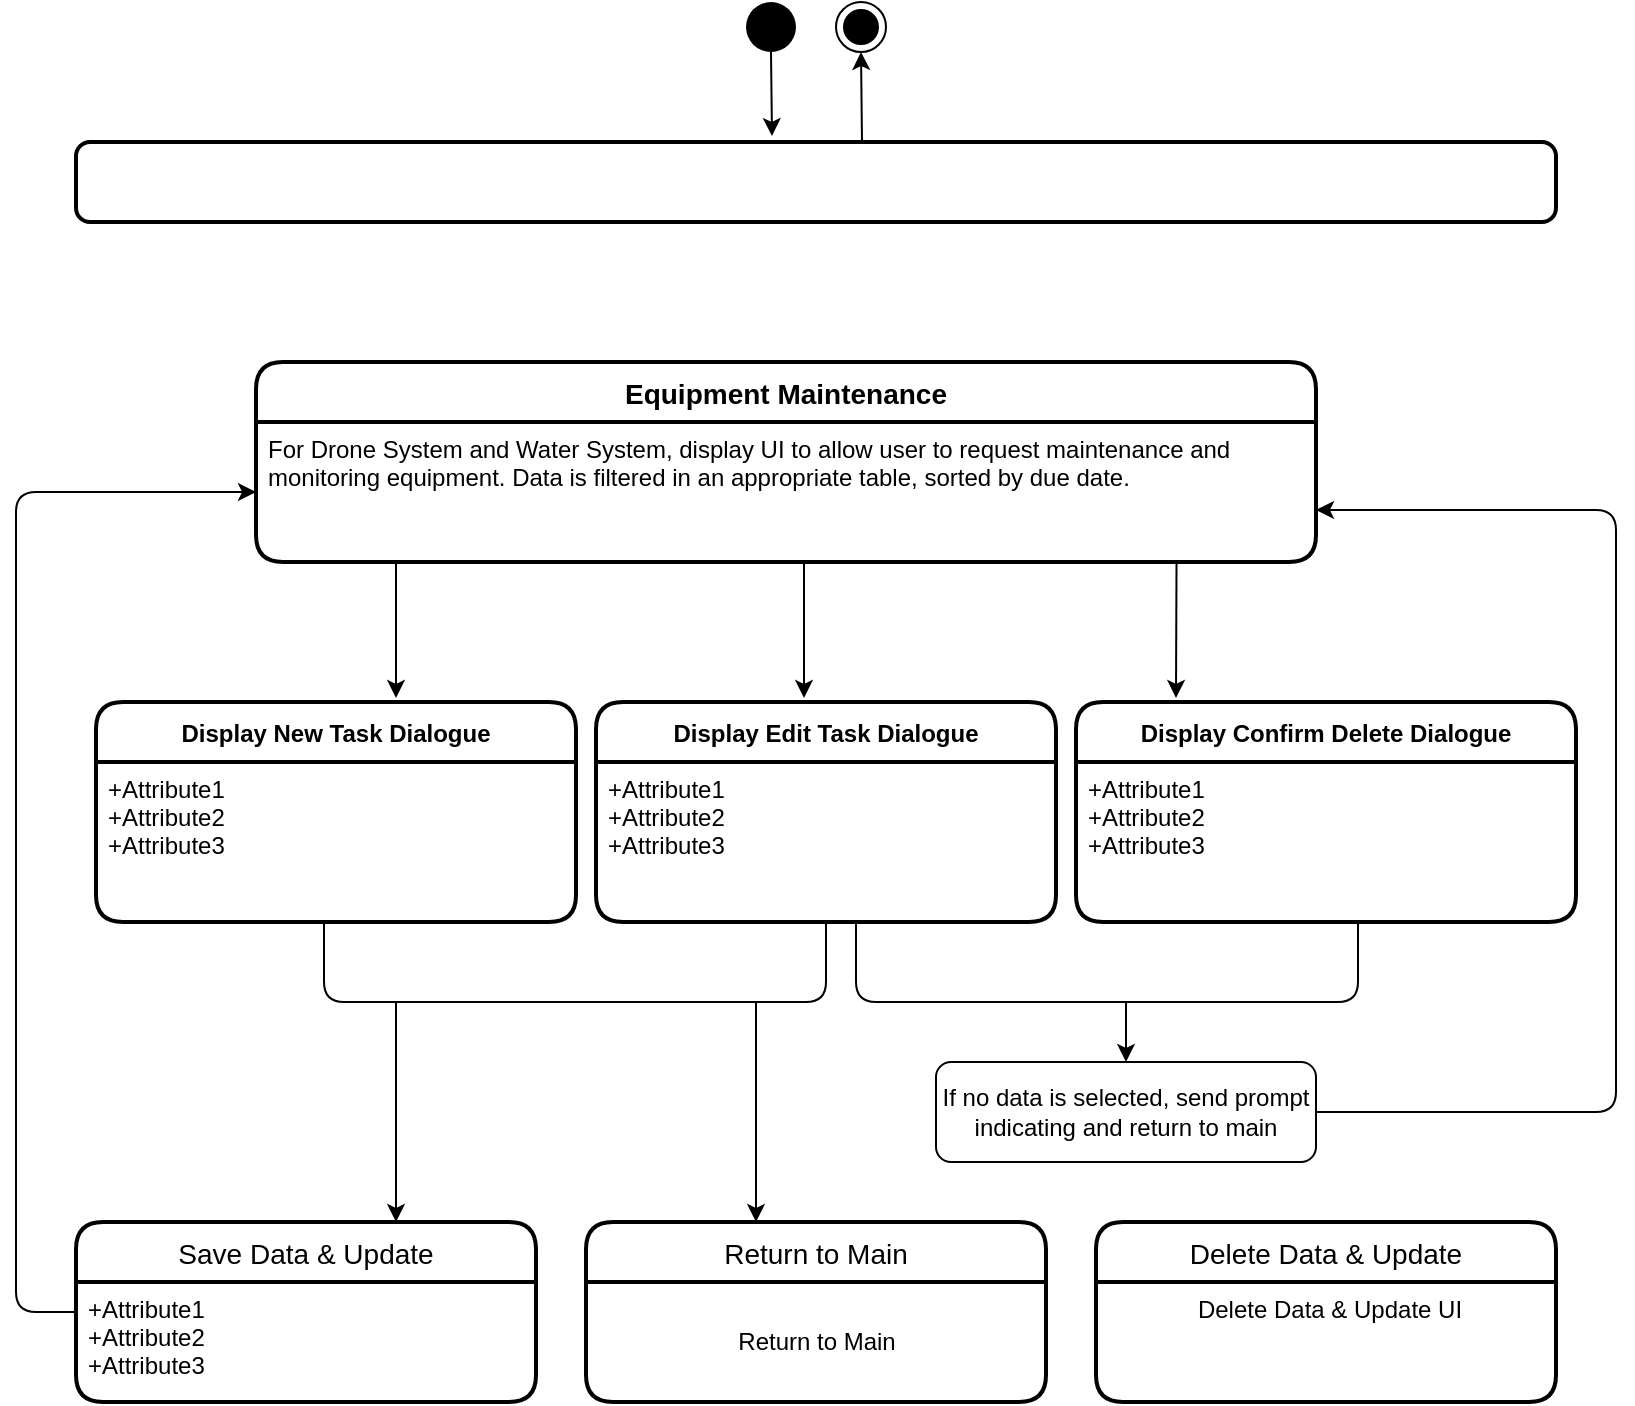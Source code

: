 <mxfile version="15.3.2" type="device"><diagram id="9UXNqd7oh8RQibNwUsUs" name="Page-1"><mxGraphModel dx="946" dy="646" grid="1" gridSize="10" guides="1" tooltips="1" connect="1" arrows="1" fold="1" page="1" pageScale="1" pageWidth="850" pageHeight="1100" math="0" shadow="0"><root><mxCell id="0"/><mxCell id="1" parent="0"/><mxCell id="zDT31IUQugOYqgnyxlIb-2" value="" style="rounded=1;whiteSpace=wrap;html=1;absoluteArcSize=1;arcSize=14;strokeWidth=2;" vertex="1" parent="1"><mxGeometry x="60" y="100" width="740" height="40" as="geometry"/></mxCell><mxCell id="zDT31IUQugOYqgnyxlIb-3" value="" style="ellipse;fillColor=#000000;strokeColor=none;" vertex="1" parent="1"><mxGeometry x="395" y="30" width="25" height="25" as="geometry"/></mxCell><mxCell id="zDT31IUQugOYqgnyxlIb-4" value="" style="endArrow=classic;html=1;exitX=0.5;exitY=1;exitDx=0;exitDy=0;" edge="1" parent="1" source="zDT31IUQugOYqgnyxlIb-3"><mxGeometry width="50" height="50" relative="1" as="geometry"><mxPoint x="400" y="240" as="sourcePoint"/><mxPoint x="408" y="97" as="targetPoint"/></mxGeometry></mxCell><mxCell id="zDT31IUQugOYqgnyxlIb-5" value="" style="ellipse;html=1;shape=endState;fillColor=#000000;strokeColor=#000000;" vertex="1" parent="1"><mxGeometry x="440" y="30" width="25" height="25" as="geometry"/></mxCell><mxCell id="zDT31IUQugOYqgnyxlIb-6" value="" style="endArrow=classic;html=1;entryX=0.5;entryY=1;entryDx=0;entryDy=0;" edge="1" parent="1" target="zDT31IUQugOYqgnyxlIb-5"><mxGeometry width="50" height="50" relative="1" as="geometry"><mxPoint x="453" y="100" as="sourcePoint"/><mxPoint x="500" y="50" as="targetPoint"/></mxGeometry></mxCell><mxCell id="zDT31IUQugOYqgnyxlIb-7" value="Equipment Maintenance" style="swimlane;childLayout=stackLayout;horizontal=1;startSize=30;horizontalStack=0;rounded=1;fontSize=14;fontStyle=1;strokeWidth=2;resizeParent=0;resizeLast=1;shadow=0;dashed=0;align=center;" vertex="1" parent="1"><mxGeometry x="150" y="210" width="530" height="100" as="geometry"/></mxCell><mxCell id="zDT31IUQugOYqgnyxlIb-8" value="For Drone System and Water System, display UI to allow user to request maintenance and&#10;monitoring equipment. Data is filtered in an appropriate table, sorted by due date." style="align=left;strokeColor=none;fillColor=none;spacingLeft=4;fontSize=12;verticalAlign=top;resizable=0;rotatable=0;part=1;" vertex="1" parent="zDT31IUQugOYqgnyxlIb-7"><mxGeometry y="30" width="530" height="70" as="geometry"/></mxCell><mxCell id="zDT31IUQugOYqgnyxlIb-10" value="" style="endArrow=classic;html=1;exitX=0.142;exitY=1.029;exitDx=0;exitDy=0;exitPerimeter=0;" edge="1" parent="1"><mxGeometry width="50" height="50" relative="1" as="geometry"><mxPoint x="610.26" y="310" as="sourcePoint"/><mxPoint x="610" y="377.97" as="targetPoint"/></mxGeometry></mxCell><mxCell id="zDT31IUQugOYqgnyxlIb-11" value="" style="endArrow=classic;html=1;" edge="1" parent="1"><mxGeometry width="50" height="50" relative="1" as="geometry"><mxPoint x="424" y="310" as="sourcePoint"/><mxPoint x="424" y="378" as="targetPoint"/></mxGeometry></mxCell><mxCell id="zDT31IUQugOYqgnyxlIb-12" value="" style="endArrow=classic;html=1;" edge="1" parent="1"><mxGeometry width="50" height="50" relative="1" as="geometry"><mxPoint x="220" y="310" as="sourcePoint"/><mxPoint x="220" y="378" as="targetPoint"/></mxGeometry></mxCell><mxCell id="zDT31IUQugOYqgnyxlIb-13" value="Display New Task Dialogue" style="swimlane;childLayout=stackLayout;horizontal=1;startSize=30;horizontalStack=0;rounded=1;fontSize=12;fontStyle=1;strokeWidth=2;resizeParent=0;resizeLast=1;shadow=0;dashed=0;align=center;" vertex="1" parent="1"><mxGeometry x="70" y="380" width="240" height="110" as="geometry"/></mxCell><mxCell id="zDT31IUQugOYqgnyxlIb-14" value="+Attribute1&#10;+Attribute2&#10;+Attribute3" style="align=left;strokeColor=none;fillColor=none;spacingLeft=4;fontSize=12;verticalAlign=top;resizable=0;rotatable=0;part=1;" vertex="1" parent="zDT31IUQugOYqgnyxlIb-13"><mxGeometry y="30" width="240" height="80" as="geometry"/></mxCell><mxCell id="zDT31IUQugOYqgnyxlIb-15" value="Display Edit Task Dialogue" style="swimlane;childLayout=stackLayout;horizontal=1;startSize=30;horizontalStack=0;rounded=1;fontSize=12;fontStyle=1;strokeWidth=2;resizeParent=0;resizeLast=1;shadow=0;dashed=0;align=center;" vertex="1" parent="1"><mxGeometry x="320" y="380" width="230" height="110" as="geometry"/></mxCell><mxCell id="zDT31IUQugOYqgnyxlIb-16" value="+Attribute1&#10;+Attribute2&#10;+Attribute3" style="align=left;strokeColor=none;fillColor=none;spacingLeft=4;fontSize=12;verticalAlign=top;resizable=0;rotatable=0;part=1;" vertex="1" parent="zDT31IUQugOYqgnyxlIb-15"><mxGeometry y="30" width="230" height="80" as="geometry"/></mxCell><mxCell id="zDT31IUQugOYqgnyxlIb-17" value="Display Confirm Delete Dialogue" style="swimlane;childLayout=stackLayout;horizontal=1;startSize=30;horizontalStack=0;rounded=1;fontSize=12;fontStyle=1;strokeWidth=2;resizeParent=0;resizeLast=1;shadow=0;dashed=0;align=center;" vertex="1" parent="1"><mxGeometry x="560" y="380" width="250" height="110" as="geometry"/></mxCell><mxCell id="zDT31IUQugOYqgnyxlIb-18" value="+Attribute1&#10;+Attribute2&#10;+Attribute3" style="align=left;strokeColor=none;fillColor=none;spacingLeft=4;fontSize=12;verticalAlign=top;resizable=0;rotatable=0;part=1;" vertex="1" parent="zDT31IUQugOYqgnyxlIb-17"><mxGeometry y="30" width="250" height="80" as="geometry"/></mxCell><mxCell id="zDT31IUQugOYqgnyxlIb-19" value="Save Data &amp; Update" style="swimlane;childLayout=stackLayout;horizontal=1;startSize=30;horizontalStack=0;rounded=1;fontSize=14;fontStyle=0;strokeWidth=2;resizeParent=0;resizeLast=1;shadow=0;dashed=0;align=center;" vertex="1" parent="1"><mxGeometry x="60" y="640" width="230" height="90" as="geometry"/></mxCell><mxCell id="zDT31IUQugOYqgnyxlIb-20" value="+Attribute1&#10;+Attribute2&#10;+Attribute3" style="align=left;strokeColor=none;fillColor=none;spacingLeft=4;fontSize=12;verticalAlign=top;resizable=0;rotatable=0;part=1;" vertex="1" parent="zDT31IUQugOYqgnyxlIb-19"><mxGeometry y="30" width="230" height="60" as="geometry"/></mxCell><mxCell id="zDT31IUQugOYqgnyxlIb-21" value="Return to Main" style="swimlane;childLayout=stackLayout;horizontal=1;startSize=30;horizontalStack=0;rounded=1;fontSize=14;fontStyle=0;strokeWidth=2;resizeParent=0;resizeLast=1;shadow=0;dashed=0;align=center;" vertex="1" parent="1"><mxGeometry x="315" y="640" width="230" height="90" as="geometry"/></mxCell><mxCell id="zDT31IUQugOYqgnyxlIb-39" value="Return to Main" style="text;html=1;align=center;verticalAlign=middle;resizable=0;points=[];autosize=1;strokeColor=none;fillColor=none;fontSize=12;" vertex="1" parent="zDT31IUQugOYqgnyxlIb-21"><mxGeometry y="30" width="230" height="60" as="geometry"/></mxCell><mxCell id="zDT31IUQugOYqgnyxlIb-23" value="Delete Data &amp; Update" style="swimlane;childLayout=stackLayout;horizontal=1;startSize=30;horizontalStack=0;rounded=1;fontSize=14;fontStyle=0;strokeWidth=2;resizeParent=0;resizeLast=1;shadow=0;dashed=0;align=center;" vertex="1" parent="1"><mxGeometry x="570" y="640" width="230" height="90" as="geometry"/></mxCell><mxCell id="zDT31IUQugOYqgnyxlIb-24" value="Delete Data &amp; Update UI" style="align=center;strokeColor=none;fillColor=none;spacingLeft=4;fontSize=12;verticalAlign=top;resizable=0;rotatable=0;part=1;" vertex="1" parent="zDT31IUQugOYqgnyxlIb-23"><mxGeometry y="30" width="230" height="60" as="geometry"/></mxCell><mxCell id="zDT31IUQugOYqgnyxlIb-26" value="" style="endArrow=none;html=1;fontSize=12;entryX=0.5;entryY=1;entryDx=0;entryDy=0;" edge="1" parent="1" target="zDT31IUQugOYqgnyxlIb-16"><mxGeometry width="50" height="50" relative="1" as="geometry"><mxPoint x="184" y="490" as="sourcePoint"/><mxPoint x="450" y="540" as="targetPoint"/><Array as="points"><mxPoint x="184" y="530"/><mxPoint x="340" y="530"/><mxPoint x="435" y="530"/></Array></mxGeometry></mxCell><mxCell id="zDT31IUQugOYqgnyxlIb-27" value="" style="endArrow=none;html=1;fontSize=12;entryX=0.5;entryY=1;entryDx=0;entryDy=0;" edge="1" parent="1"><mxGeometry width="50" height="50" relative="1" as="geometry"><mxPoint x="450" y="490" as="sourcePoint"/><mxPoint x="701" y="490" as="targetPoint"/><Array as="points"><mxPoint x="450" y="530"/><mxPoint x="606" y="530"/><mxPoint x="701" y="530"/></Array></mxGeometry></mxCell><mxCell id="zDT31IUQugOYqgnyxlIb-28" value="" style="endArrow=classic;html=1;" edge="1" parent="1"><mxGeometry width="50" height="50" relative="1" as="geometry"><mxPoint x="220" y="530" as="sourcePoint"/><mxPoint x="220" y="640" as="targetPoint"/></mxGeometry></mxCell><mxCell id="zDT31IUQugOYqgnyxlIb-31" value="" style="endArrow=classic;html=1;" edge="1" parent="1"><mxGeometry width="50" height="50" relative="1" as="geometry"><mxPoint x="400" y="530" as="sourcePoint"/><mxPoint x="400" y="640" as="targetPoint"/></mxGeometry></mxCell><mxCell id="zDT31IUQugOYqgnyxlIb-34" value="If no data is selected, send prompt indicating and return to main" style="rounded=1;whiteSpace=wrap;html=1;fontSize=12;" vertex="1" parent="1"><mxGeometry x="490" y="560" width="190" height="50" as="geometry"/></mxCell><mxCell id="zDT31IUQugOYqgnyxlIb-35" value="" style="endArrow=classic;html=1;fontSize=12;entryX=0.5;entryY=0;entryDx=0;entryDy=0;" edge="1" parent="1" target="zDT31IUQugOYqgnyxlIb-34"><mxGeometry width="50" height="50" relative="1" as="geometry"><mxPoint x="585" y="530" as="sourcePoint"/><mxPoint x="450" y="420" as="targetPoint"/></mxGeometry></mxCell><mxCell id="zDT31IUQugOYqgnyxlIb-36" value="" style="endArrow=classic;html=1;fontSize=12;exitX=1;exitY=0.5;exitDx=0;exitDy=0;" edge="1" parent="1" source="zDT31IUQugOYqgnyxlIb-34"><mxGeometry width="50" height="50" relative="1" as="geometry"><mxPoint x="400" y="470" as="sourcePoint"/><mxPoint x="680" y="284" as="targetPoint"/><Array as="points"><mxPoint x="830" y="585"/><mxPoint x="830" y="284"/></Array></mxGeometry></mxCell><mxCell id="zDT31IUQugOYqgnyxlIb-41" value="" style="endArrow=classic;html=1;fontSize=12;align=center;exitX=0;exitY=0.25;exitDx=0;exitDy=0;entryX=0;entryY=0.5;entryDx=0;entryDy=0;" edge="1" parent="1" source="zDT31IUQugOYqgnyxlIb-20" target="zDT31IUQugOYqgnyxlIb-8"><mxGeometry width="50" height="50" relative="1" as="geometry"><mxPoint x="400" y="510" as="sourcePoint"/><mxPoint x="450" y="460" as="targetPoint"/><Array as="points"><mxPoint x="30" y="685"/><mxPoint x="30" y="275"/></Array></mxGeometry></mxCell></root></mxGraphModel></diagram></mxfile>
